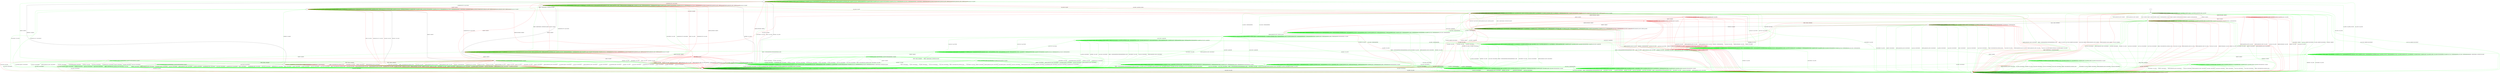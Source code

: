 digraph "" {
	graph ["Incoming time"=0.09730195999145508,
		"Outgoing time"=0.16527509689331055,
		Output="{'States': 36, 'Transitions': 837, 'Filename': '../results/ssh/DropBear-OpenSSH-msat-2.dot'}",
		Reference="{'States': 18, 'Transitions': 222, 'Filename': '../subjects/ssh/DropBear.dot'}",
		Solver=msat,
		Updated="{'States': 32, 'Transitions': 683, 'Filename': '../subjects/ssh/OpenSSH.dot'}",
		"f-measure"=0.15027624309392265,
		precision=0.09956076134699854,
		recall=0.3063063063063063
	];
	a -> a	[key=0,
		label="CH_OPEN / CH_MAX"];
	a -> a	[key=1,
		label="CH_DATA / NO_RESP"];
	a -> a	[key=2,
		color=green,
		label="SERVICE_REQUEST_AUTH / NO_RESP"];
	a -> a	[key=3,
		color=green,
		label="CH_WINDOW_ADJUST / NO_RESP"];
	a -> a	[key=4,
		color=green,
		label="DEBUG / NO_RESP"];
	a -> a	[key=5,
		color=green,
		label="UA_PK_OK / UNIMPLEMENTED"];
	a -> a	[key=6,
		color=green,
		label="SERVICE_REQUEST_CONN / NO_RESP"];
	a -> a	[key=7,
		color=green,
		label="UA_NONE / UNIMPLEMENTED"];
	a -> a	[key=8,
		color=green,
		label="CH_EXTENDED_DATA / NO_RESP"];
	a -> a	[key=9,
		color=green,
		label="UA_PK_NOK / UNIMPLEMENTED"];
	a -> a	[key=10,
		color=green,
		label="KEX30 / NO_RESP"];
	a -> a	[key=11,
		color=green,
		label="IGNORE / NO_RESP"];
	a -> a	[key=12,
		color=green,
		label="CH_EOF / NO_RESP"];
	a -> a	[key=13,
		color=green,
		label="UNIMPLEMENTED / NO_RESP"];
	a -> a	[key=14,
		color=green,
		label="UA_PW_OK / UNIMPLEMENTED"];
	a -> a	[key=15,
		color=green,
		label="UA_PW_NOK / UNIMPLEMENTED"];
	a -> a	[key=16,
		color=green,
		label="REKEY / KEXINIT|KEX31+NEWKEYS|NO_RESP"];
	a -> a	[key=17,
		color=red,
		label="UA_PK_NOK / NO_RESP"];
	a -> a	[key=18,
		color=red,
		label="SERVICE_REQUEST_AUTH / SERVICE_ACCEPT"];
	a -> a	[key=19,
		color=red,
		label="SERVICE_REQUEST_CONN / SERVICE_ACCEPT"];
	a -> a	[key=20,
		color=red,
		label="UA_PK_OK / NO_RESP"];
	a -> e	[key=0,
		label="NEWKEYS / NO_CONN"];
	a -> e	[key=1,
		color=green,
		label="DISCONNECT / NO_CONN"];
	a -> e	[key=2,
		color=red,
		label="KEX30 / NO_CONN"];
	a -> i	[key=0,
		color=red,
		label="CH_REQUEST_PTY / CH_SUCCESS"];
	a -> k	[key=0,
		color=green,
		label="CH_REQUEST_PTY / CH_SUCCESS"];
	a -> l	[key=0,
		color=red,
		label="CH_CLOSE / CH_EOF"];
	a -> m	[key=0,
		color=red,
		label="KEXINIT / KEXINIT"];
	a -> n	[key=0,
		color=red,
		label="CH_EOF / CH_EOF"];
	v	[color=green];
	a -> v	[key=0,
		color=green,
		label="CH_CLOSE / CH_CLOSE"];
	bb	[color=green];
	a -> bb	[key=0,
		color=green,
		label="KEXINIT / KEXINIT"];
	jj	[color=red];
	a -> jj	[key=0,
		color=red,
		label="KEXINIT_PROCEED / KEXINIT"];
	b -> a	[key=0,
		label="NEWKEYS / NO_RESP"];
	b -> b	[key=0,
		label="CH_OPEN / CH_MAX"];
	b -> b	[key=1,
		color=green,
		label="DEBUG / NO_RESP"];
	b -> b	[key=2,
		color=green,
		label="IGNORE / NO_RESP"];
	b -> b	[key=3,
		color=green,
		label="UNIMPLEMENTED / NO_RESP"];
	b -> b	[key=4,
		color=red,
		label="KEX30 / UNIMPLEMENTED"];
	b -> e	[key=0,
		color=green,
		label="DISCONNECT / NO_CONN"];
	b -> e	[key=1,
		color=green,
		label="KEXINIT / DISCONNECT"];
	b -> e	[key=2,
		color=green,
		label="SERVICE_REQUEST_AUTH / DISCONNECT"];
	b -> e	[key=3,
		color=green,
		label="CH_WINDOW_ADJUST / DISCONNECT"];
	b -> e	[key=4,
		color=green,
		label="UA_PK_OK / DISCONNECT"];
	b -> e	[key=5,
		color=green,
		label="SERVICE_REQUEST_CONN / DISCONNECT"];
	b -> e	[key=6,
		color=green,
		label="UA_NONE / DISCONNECT"];
	b -> e	[key=7,
		color=green,
		label="CH_EXTENDED_DATA / DISCONNECT"];
	b -> e	[key=8,
		color=green,
		label="UA_PK_NOK / DISCONNECT"];
	b -> e	[key=9,
		color=green,
		label="CH_REQUEST_PTY / DISCONNECT"];
	b -> e	[key=10,
		color=green,
		label="KEX30 / DISCONNECT"];
	b -> e	[key=11,
		color=green,
		label="CH_EOF / DISCONNECT"];
	b -> e	[key=12,
		color=green,
		label="CH_DATA / DISCONNECT"];
	b -> e	[key=13,
		color=green,
		label="UA_PW_OK / DISCONNECT"];
	b -> e	[key=14,
		color=green,
		label="UA_PW_NOK / DISCONNECT"];
	b -> e	[key=15,
		color=green,
		label="REKEY / DISCONNECT|NO_CONN|NO_CONN"];
	b -> e	[key=16,
		color=red,
		label="UA_PK_NOK / NO_CONN"];
	b -> e	[key=17,
		color=red,
		label="SERVICE_REQUEST_AUTH / NO_CONN"];
	b -> e	[key=18,
		color=red,
		label="SERVICE_REQUEST_CONN / NO_CONN"];
	b -> e	[key=19,
		color=red,
		label="CH_REQUEST_PTY / NO_CONN"];
	b -> e	[key=20,
		color=red,
		label="CH_DATA / NO_CONN"];
	b -> e	[key=21,
		color=red,
		label="UA_PK_OK / NO_CONN"];
	b -> e	[key=22,
		color=red,
		label="KEXINIT_PROCEED / NO_CONN"];
	b -> e	[key=23,
		color=red,
		label="KEXINIT / NO_CONN"];
	b -> e	[key=24,
		color=red,
		label="CH_EOF / NO_CONN"];
	b -> g	[key=0,
		color=green,
		label="CH_CLOSE / DISCONNECT"];
	b -> g	[key=1,
		color=red,
		label="CH_CLOSE / NO_CONN"];
	c -> c	[key=0,
		label="CH_REQUEST_PTY / CH_NONE"];
	c -> c	[key=1,
		label="CH_DATA / CH_NONE"];
	c -> c	[key=2,
		label="CH_CLOSE / CH_NONE"];
	c -> c	[key=3,
		label="CH_EOF / CH_NONE"];
	c -> c	[key=4,
		color=green,
		label="KEXINIT / UNIMPLEMENTED"];
	c -> c	[key=5,
		color=green,
		label="CH_WINDOW_ADJUST / CH_NONE"];
	c -> c	[key=6,
		color=green,
		label="DEBUG / NO_RESP"];
	c -> c	[key=7,
		color=green,
		label="UA_PK_OK / UNIMPLEMENTED"];
	c -> c	[key=8,
		color=green,
		label="UA_NONE / UNIMPLEMENTED"];
	c -> c	[key=9,
		color=green,
		label="CH_EXTENDED_DATA / CH_NONE"];
	c -> c	[key=10,
		color=green,
		label="UA_PK_NOK / UNIMPLEMENTED"];
	c -> c	[key=11,
		color=green,
		label="KEX30 / UNIMPLEMENTED"];
	c -> c	[key=12,
		color=green,
		label="IGNORE / NO_RESP"];
	c -> c	[key=13,
		color=green,
		label="UNIMPLEMENTED / NO_RESP"];
	c -> c	[key=14,
		color=green,
		label="UA_PW_OK / UNIMPLEMENTED"];
	c -> c	[key=15,
		color=green,
		label="UA_PW_NOK / UNIMPLEMENTED"];
	c -> c	[key=16,
		color=red,
		label="UA_PK_NOK / UA_FAILURE"];
	c -> c	[key=17,
		color=red,
		label="SERVICE_REQUEST_AUTH / SERVICE_ACCEPT"];
	c -> e	[key=0,
		color=red,
		label="CH_OPEN / NO_CONN"];
	c -> g	[key=0,
		label="NEWKEYS / NO_CONN"];
	c -> g	[key=1,
		color=green,
		label="DISCONNECT / NO_CONN"];
	c -> g	[key=2,
		color=green,
		label="SERVICE_REQUEST_CONN / DISCONNECT"];
	c -> g	[key=3,
		color=green,
		label="REKEY / UNIMPLEMENTED|UNIMPLEMENTED|NO_CONN"];
	c -> g	[key=4,
		color=red,
		label="KEX30 / NO_CONN"];
	c -> g	[key=5,
		color=red,
		label="SERVICE_REQUEST_CONN / NO_CONN"];
	c -> l	[key=0,
		color=green,
		label="SERVICE_REQUEST_AUTH / SERVICE_ACCEPT"];
	c -> l	[key=1,
		color=red,
		label="UA_PK_OK / UA_SUCCESS"];
	o	[color=green];
	c -> o	[key=0,
		color=green,
		label="CH_OPEN / UNIMPLEMENTED"];
	hh	[color=red];
	c -> hh	[key=0,
		color=red,
		label="KEXINIT_PROCEED / KEXINIT"];
	ii	[color=red];
	c -> ii	[key=0,
		color=red,
		label="KEXINIT / KEXINIT"];
	d -> d	[key=0,
		label="CH_REQUEST_PTY / CH_NONE"];
	d -> d	[key=1,
		label="CH_DATA / CH_NONE"];
	d -> d	[key=2,
		label="CH_CLOSE / CH_NONE"];
	d -> d	[key=3,
		label="CH_EOF / CH_NONE"];
	d -> d	[key=4,
		color=green,
		label="CH_WINDOW_ADJUST / CH_NONE"];
	d -> d	[key=5,
		color=green,
		label="DEBUG / NO_RESP"];
	d -> d	[key=6,
		color=green,
		label="CH_EXTENDED_DATA / CH_NONE"];
	d -> d	[key=7,
		color=green,
		label="IGNORE / NO_RESP"];
	d -> d	[key=8,
		color=green,
		label="UNIMPLEMENTED / NO_RESP"];
	d -> d	[key=9,
		color=red,
		label="NEWKEYS / UNIMPLEMENTED"];
	d -> e	[key=0,
		color=green,
		label="CH_OPEN / DISCONNECT"];
	d -> e	[key=1,
		color=red,
		label="CH_OPEN / NO_CONN"];
	d -> g	[key=0,
		color=green,
		label="DISCONNECT / NO_CONN"];
	d -> g	[key=1,
		color=green,
		label="KEXINIT / DISCONNECT"];
	d -> g	[key=2,
		color=green,
		label="SERVICE_REQUEST_AUTH / DISCONNECT"];
	d -> g	[key=3,
		color=green,
		label="UA_PK_OK / DISCONNECT"];
	d -> g	[key=4,
		color=green,
		label="SERVICE_REQUEST_CONN / DISCONNECT"];
	d -> g	[key=5,
		color=green,
		label="UA_NONE / DISCONNECT"];
	d -> g	[key=6,
		color=green,
		label="NEWKEYS / NO_CONN"];
	d -> g	[key=7,
		color=green,
		label="UA_PK_NOK / DISCONNECT"];
	d -> g	[key=8,
		color=green,
		label="UA_PW_OK / DISCONNECT"];
	d -> g	[key=9,
		color=green,
		label="UA_PW_NOK / DISCONNECT"];
	d -> g	[key=10,
		color=green,
		label="REKEY / DISCONNECT|NO_CONN|NO_CONN"];
	d -> g	[key=11,
		color=red,
		label="UA_PK_NOK / NO_CONN"];
	d -> g	[key=12,
		color=red,
		label="SERVICE_REQUEST_AUTH / NO_CONN"];
	d -> g	[key=13,
		color=red,
		label="SERVICE_REQUEST_CONN / NO_CONN"];
	d -> g	[key=14,
		color=red,
		label="UA_PK_OK / NO_CONN"];
	d -> g	[key=15,
		color=red,
		label="KEXINIT_PROCEED / NO_CONN"];
	d -> g	[key=16,
		color=red,
		label="KEXINIT / NO_CONN"];
	d -> h	[key=0,
		label="KEX30 / KEX31+NEWKEYS"];
	e -> e	[key=0,
		label="UA_PK_NOK / NO_CONN"];
	e -> e	[key=1,
		label="KEX30 / NO_CONN"];
	e -> e	[key=2,
		label="SERVICE_REQUEST_AUTH / NO_CONN"];
	e -> e	[key=3,
		label="SERVICE_REQUEST_CONN / NO_CONN"];
	e -> e	[key=4,
		label="NEWKEYS / NO_CONN"];
	e -> e	[key=5,
		label="CH_REQUEST_PTY / NO_CONN"];
	e -> e	[key=6,
		label="CH_OPEN / CH_MAX"];
	e -> e	[key=7,
		label="CH_DATA / NO_CONN"];
	e -> e	[key=8,
		label="UA_PK_OK / NO_CONN"];
	e -> e	[key=9,
		label="KEXINIT / NO_CONN"];
	e -> e	[key=10,
		label="CH_EOF / NO_CONN"];
	e -> e	[key=11,
		color=green,
		label="DISCONNECT / NO_CONN"];
	e -> e	[key=12,
		color=green,
		label="CH_WINDOW_ADJUST / NO_CONN"];
	e -> e	[key=13,
		color=green,
		label="DEBUG / NO_CONN"];
	e -> e	[key=14,
		color=green,
		label="UA_NONE / NO_CONN"];
	e -> e	[key=15,
		color=green,
		label="CH_EXTENDED_DATA / NO_CONN"];
	e -> e	[key=16,
		color=green,
		label="IGNORE / NO_CONN"];
	e -> e	[key=17,
		color=green,
		label="UNIMPLEMENTED / NO_CONN"];
	e -> e	[key=18,
		color=green,
		label="UA_PW_OK / NO_CONN"];
	e -> e	[key=19,
		color=green,
		label="UA_PW_NOK / NO_CONN"];
	e -> e	[key=20,
		color=green,
		label="REKEY / NO_CONN|NO_CONN|NO_CONN"];
	e -> e	[key=21,
		color=red,
		label="KEXINIT_PROCEED / NO_CONN"];
	e -> g	[key=0,
		label="CH_CLOSE / NO_CONN"];
	f -> c	[key=0,
		color=green,
		label="REKEY / KEXINIT|KEX31+NEWKEYS|NO_RESP"];
	f -> d	[key=0,
		label="KEXINIT / KEXINIT"];
	f -> d	[key=1,
		color=green,
		label="SERVICE_REQUEST_AUTH / KEXINIT"];
	f -> d	[key=2,
		color=green,
		label="DEBUG / KEXINIT"];
	f -> d	[key=3,
		color=green,
		label="SERVICE_REQUEST_CONN / KEXINIT"];
	f -> d	[key=4,
		color=green,
		label="KEX30 / KEXINIT"];
	f -> d	[key=5,
		color=green,
		label="IGNORE / KEXINIT"];
	f -> d	[key=6,
		color=green,
		label="UNIMPLEMENTED / KEXINIT"];
	f -> d	[key=7,
		color=red,
		label="KEX30 / KEXINIT+UNIMPLEMENTED"];
	f -> d	[key=8,
		color=red,
		label="NEWKEYS / KEXINIT+UNIMPLEMENTED"];
	f -> e	[key=0,
		color=green,
		label="CH_OPEN / KEXINIT+DISCONNECT"];
	f -> e	[key=1,
		color=red,
		label="CH_OPEN / KEXINIT"];
	f -> f	[key=0,
		label="CH_REQUEST_PTY / CH_NONE"];
	f -> f	[key=1,
		label="CH_DATA / CH_NONE"];
	f -> f	[key=2,
		label="CH_CLOSE / CH_NONE"];
	f -> f	[key=3,
		label="CH_EOF / CH_NONE"];
	f -> f	[key=4,
		color=green,
		label="CH_WINDOW_ADJUST / CH_NONE"];
	f -> f	[key=5,
		color=green,
		label="CH_EXTENDED_DATA / CH_NONE"];
	f -> g	[key=0,
		color=green,
		label="DISCONNECT / KEXINIT"];
	f -> g	[key=1,
		color=green,
		label="UA_PK_OK / KEXINIT+DISCONNECT"];
	f -> g	[key=2,
		color=green,
		label="UA_NONE / KEXINIT+DISCONNECT"];
	f -> g	[key=3,
		color=green,
		label="NEWKEYS / KEXINIT"];
	f -> g	[key=4,
		color=green,
		label="UA_PK_NOK / KEXINIT+DISCONNECT"];
	f -> g	[key=5,
		color=green,
		label="UA_PW_OK / KEXINIT+DISCONNECT"];
	f -> g	[key=6,
		color=green,
		label="UA_PW_NOK / KEXINIT+DISCONNECT"];
	f -> g	[key=7,
		color=red,
		label="UA_PK_NOK / KEXINIT"];
	f -> g	[key=8,
		color=red,
		label="SERVICE_REQUEST_AUTH / KEXINIT"];
	f -> g	[key=9,
		color=red,
		label="SERVICE_REQUEST_CONN / KEXINIT"];
	f -> g	[key=10,
		color=red,
		label="UA_PK_OK / KEXINIT"];
	gg	[color=red];
	f -> gg	[key=0,
		color=red,
		label="KEXINIT_PROCEED / KEXINIT"];
	g -> e	[key=0,
		label="CH_OPEN / NO_CONN"];
	g -> g	[key=0,
		label="UA_PK_NOK / NO_CONN"];
	g -> g	[key=1,
		label="KEX30 / NO_CONN"];
	g -> g	[key=2,
		label="SERVICE_REQUEST_AUTH / NO_CONN"];
	g -> g	[key=3,
		label="SERVICE_REQUEST_CONN / NO_CONN"];
	g -> g	[key=4,
		label="NEWKEYS / NO_CONN"];
	g -> g	[key=5,
		label="CH_REQUEST_PTY / CH_NONE"];
	g -> g	[key=6,
		label="CH_DATA / CH_NONE"];
	g -> g	[key=7,
		label="UA_PK_OK / NO_CONN"];
	g -> g	[key=8,
		label="CH_CLOSE / CH_NONE"];
	g -> g	[key=9,
		label="KEXINIT / NO_CONN"];
	g -> g	[key=10,
		label="CH_EOF / CH_NONE"];
	g -> g	[key=11,
		color=green,
		label="DISCONNECT / NO_CONN"];
	g -> g	[key=12,
		color=green,
		label="CH_WINDOW_ADJUST / CH_NONE"];
	g -> g	[key=13,
		color=green,
		label="DEBUG / NO_CONN"];
	g -> g	[key=14,
		color=green,
		label="UA_NONE / NO_CONN"];
	g -> g	[key=15,
		color=green,
		label="CH_EXTENDED_DATA / CH_NONE"];
	g -> g	[key=16,
		color=green,
		label="IGNORE / NO_CONN"];
	g -> g	[key=17,
		color=green,
		label="UNIMPLEMENTED / NO_CONN"];
	g -> g	[key=18,
		color=green,
		label="UA_PW_OK / NO_CONN"];
	g -> g	[key=19,
		color=green,
		label="UA_PW_NOK / NO_CONN"];
	g -> g	[key=20,
		color=green,
		label="REKEY / NO_CONN|NO_CONN|NO_CONN"];
	g -> g	[key=21,
		color=red,
		label="KEXINIT_PROCEED / NO_CONN"];
	h -> c	[key=0,
		label="NEWKEYS / NO_RESP"];
	h -> e	[key=0,
		color=green,
		label="CH_OPEN / DISCONNECT"];
	h -> e	[key=1,
		color=red,
		label="CH_OPEN / NO_CONN"];
	h -> g	[key=0,
		color=green,
		label="DISCONNECT / NO_CONN"];
	h -> g	[key=1,
		color=green,
		label="KEXINIT / DISCONNECT"];
	h -> g	[key=2,
		color=green,
		label="SERVICE_REQUEST_AUTH / DISCONNECT"];
	h -> g	[key=3,
		color=green,
		label="UA_PK_OK / DISCONNECT"];
	h -> g	[key=4,
		color=green,
		label="SERVICE_REQUEST_CONN / DISCONNECT"];
	h -> g	[key=5,
		color=green,
		label="UA_NONE / DISCONNECT"];
	h -> g	[key=6,
		color=green,
		label="UA_PK_NOK / DISCONNECT"];
	h -> g	[key=7,
		color=green,
		label="KEX30 / DISCONNECT"];
	h -> g	[key=8,
		color=green,
		label="UA_PW_OK / DISCONNECT"];
	h -> g	[key=9,
		color=green,
		label="UA_PW_NOK / DISCONNECT"];
	h -> g	[key=10,
		color=green,
		label="REKEY / DISCONNECT|NO_CONN|NO_CONN"];
	h -> g	[key=11,
		color=red,
		label="UA_PK_NOK / NO_CONN"];
	h -> g	[key=12,
		color=red,
		label="SERVICE_REQUEST_AUTH / NO_CONN"];
	h -> g	[key=13,
		color=red,
		label="SERVICE_REQUEST_CONN / NO_CONN"];
	h -> g	[key=14,
		color=red,
		label="UA_PK_OK / NO_CONN"];
	h -> g	[key=15,
		color=red,
		label="KEXINIT_PROCEED / NO_CONN"];
	h -> g	[key=16,
		color=red,
		label="KEXINIT / NO_CONN"];
	h -> h	[key=0,
		label="CH_REQUEST_PTY / CH_NONE"];
	h -> h	[key=1,
		label="CH_DATA / CH_NONE"];
	h -> h	[key=2,
		label="CH_CLOSE / CH_NONE"];
	h -> h	[key=3,
		label="CH_EOF / CH_NONE"];
	h -> h	[key=4,
		color=green,
		label="CH_WINDOW_ADJUST / CH_NONE"];
	h -> h	[key=5,
		color=green,
		label="DEBUG / NO_RESP"];
	h -> h	[key=6,
		color=green,
		label="CH_EXTENDED_DATA / CH_NONE"];
	h -> h	[key=7,
		color=green,
		label="IGNORE / NO_RESP"];
	h -> h	[key=8,
		color=green,
		label="UNIMPLEMENTED / NO_RESP"];
	h -> h	[key=9,
		color=red,
		label="KEX30 / UNIMPLEMENTED"];
	i -> e	[key=0,
		label="NEWKEYS / NO_CONN"];
	i -> e	[key=1,
		color=green,
		label="DISCONNECT / NO_CONN"];
	i -> e	[key=2,
		color=green,
		label="CH_REQUEST_PTY / DISCONNECT"];
	i -> e	[key=3,
		color=red,
		label="KEX30 / NO_CONN"];
	i -> e	[key=4,
		color=red,
		label="CH_REQUEST_PTY / NO_CONN"];
	i -> i	[key=0,
		label="CH_OPEN / CH_MAX"];
	i -> i	[key=1,
		label="CH_DATA / NO_RESP"];
	i -> i	[key=2,
		color=green,
		label="SERVICE_REQUEST_AUTH / UNIMPLEMENTED"];
	i -> i	[key=3,
		color=green,
		label="CH_WINDOW_ADJUST / NO_RESP"];
	i -> i	[key=4,
		color=green,
		label="DEBUG / NO_RESP"];
	i -> i	[key=5,
		color=green,
		label="UA_PK_OK / UNIMPLEMENTED"];
	i -> i	[key=6,
		color=green,
		label="SERVICE_REQUEST_CONN / UNIMPLEMENTED"];
	i -> i	[key=7,
		color=green,
		label="UA_NONE / UNIMPLEMENTED"];
	i -> i	[key=8,
		color=green,
		label="CH_EXTENDED_DATA / NO_RESP"];
	i -> i	[key=9,
		color=green,
		label="UA_PK_NOK / UNIMPLEMENTED"];
	i -> i	[key=10,
		color=green,
		label="KEX30 / UNIMPLEMENTED"];
	i -> i	[key=11,
		color=green,
		label="IGNORE / NO_RESP"];
	i -> i	[key=12,
		color=green,
		label="CH_EOF / NO_RESP"];
	i -> i	[key=13,
		color=green,
		label="UNIMPLEMENTED / NO_RESP"];
	i -> i	[key=14,
		color=green,
		label="UA_PW_OK / UNIMPLEMENTED"];
	i -> i	[key=15,
		color=green,
		label="UA_PW_NOK / UNIMPLEMENTED"];
	i -> i	[key=16,
		color=red,
		label="UA_PK_NOK / NO_RESP"];
	i -> i	[key=17,
		color=red,
		label="SERVICE_REQUEST_AUTH / SERVICE_ACCEPT"];
	i -> i	[key=18,
		color=red,
		label="SERVICE_REQUEST_CONN / SERVICE_ACCEPT"];
	i -> i	[key=19,
		color=red,
		label="UA_PK_OK / NO_RESP"];
	i -> k	[key=0,
		color=green,
		label="REKEY / KEXINIT|KEX31+NEWKEYS|NO_RESP"];
	i -> k	[key=1,
		color=red,
		label="CH_EOF / CH_EOF"];
	i -> l	[key=0,
		color=red,
		label="CH_CLOSE / CH_EOF"];
	i -> m	[key=0,
		label="KEXINIT / KEXINIT"];
	p	[color=green];
	i -> p	[key=0,
		color=green,
		label="CH_CLOSE / CH_CLOSE"];
	i -> jj	[key=0,
		color=red,
		label="KEXINIT_PROCEED / KEXINIT"];
	j -> f	[key=0];
	k -> e	[key=0,
		label="NEWKEYS / NO_CONN"];
	k -> e	[key=1,
		color=green,
		label="DISCONNECT / NO_CONN"];
	k -> e	[key=2,
		color=green,
		label="CH_REQUEST_PTY / DISCONNECT"];
	k -> e	[key=3,
		color=red,
		label="KEX30 / NO_CONN"];
	k -> e	[key=4,
		color=red,
		label="CH_REQUEST_PTY / NO_CONN"];
	k -> e	[key=5,
		color=red,
		label="CH_DATA / NO_CONN"];
	k -> k	[key=0,
		label="CH_OPEN / CH_MAX"];
	k -> k	[key=1,
		label="CH_EOF / NO_RESP"];
	k -> k	[key=2,
		color=green,
		label="SERVICE_REQUEST_AUTH / NO_RESP"];
	k -> k	[key=3,
		color=green,
		label="CH_WINDOW_ADJUST / NO_RESP"];
	k -> k	[key=4,
		color=green,
		label="DEBUG / NO_RESP"];
	k -> k	[key=5,
		color=green,
		label="UA_PK_OK / UNIMPLEMENTED"];
	k -> k	[key=6,
		color=green,
		label="SERVICE_REQUEST_CONN / NO_RESP"];
	k -> k	[key=7,
		color=green,
		label="UA_NONE / UNIMPLEMENTED"];
	k -> k	[key=8,
		color=green,
		label="CH_EXTENDED_DATA / NO_RESP"];
	k -> k	[key=9,
		color=green,
		label="UA_PK_NOK / UNIMPLEMENTED"];
	k -> k	[key=10,
		color=green,
		label="KEX30 / NO_RESP"];
	k -> k	[key=11,
		color=green,
		label="IGNORE / NO_RESP"];
	k -> k	[key=12,
		color=green,
		label="CH_DATA / NO_RESP"];
	k -> k	[key=13,
		color=green,
		label="UNIMPLEMENTED / NO_RESP"];
	k -> k	[key=14,
		color=green,
		label="UA_PW_OK / UNIMPLEMENTED"];
	k -> k	[key=15,
		color=green,
		label="UA_PW_NOK / UNIMPLEMENTED"];
	k -> k	[key=16,
		color=green,
		label="REKEY / KEXINIT|KEX31+NEWKEYS|NO_RESP"];
	k -> k	[key=17,
		color=red,
		label="UA_PK_NOK / NO_RESP"];
	k -> k	[key=18,
		color=red,
		label="SERVICE_REQUEST_AUTH / SERVICE_ACCEPT"];
	k -> k	[key=19,
		color=red,
		label="SERVICE_REQUEST_CONN / SERVICE_ACCEPT"];
	k -> k	[key=20,
		color=red,
		label="UA_PK_OK / NO_RESP"];
	k -> l	[key=0,
		color=red,
		label="CH_CLOSE / NO_RESP"];
	k -> m	[key=0,
		label="KEXINIT / KEXINIT"];
	k -> v	[key=0,
		color=green,
		label="CH_CLOSE / CH_CLOSE"];
	k -> jj	[key=0,
		color=red,
		label="KEXINIT_PROCEED / KEXINIT"];
	l -> a	[key=0,
		color=red,
		label="CH_OPEN / CH_OPEN_SUCCESS"];
	l -> g	[key=0,
		label="NEWKEYS / NO_CONN"];
	l -> g	[key=1,
		color=green,
		label="DISCONNECT / NO_CONN"];
	l -> g	[key=2,
		color=green,
		label="SERVICE_REQUEST_CONN / DISCONNECT"];
	l -> g	[key=3,
		color=green,
		label="REKEY / UNIMPLEMENTED|UNIMPLEMENTED|NO_CONN"];
	l -> g	[key=4,
		color=red,
		label="KEX30 / NO_CONN"];
	l -> l	[key=0,
		label="SERVICE_REQUEST_AUTH / SERVICE_ACCEPT"];
	l -> l	[key=1,
		label="CH_REQUEST_PTY / CH_NONE"];
	l -> l	[key=2,
		label="CH_DATA / CH_NONE"];
	l -> l	[key=3,
		label="CH_CLOSE / CH_NONE"];
	l -> l	[key=4,
		label="CH_EOF / CH_NONE"];
	l -> l	[key=5,
		color=green,
		label="KEXINIT / UNIMPLEMENTED"];
	l -> l	[key=6,
		color=green,
		label="CH_WINDOW_ADJUST / CH_NONE"];
	l -> l	[key=7,
		color=green,
		label="DEBUG / NO_RESP"];
	l -> l	[key=8,
		color=green,
		label="CH_EXTENDED_DATA / CH_NONE"];
	l -> l	[key=9,
		color=green,
		label="KEX30 / UNIMPLEMENTED"];
	l -> l	[key=10,
		color=green,
		label="IGNORE / NO_RESP"];
	l -> l	[key=11,
		color=green,
		label="UNIMPLEMENTED / NO_RESP"];
	l -> l	[key=12,
		color=red,
		label="UA_PK_NOK / NO_RESP"];
	l -> l	[key=13,
		color=red,
		label="SERVICE_REQUEST_CONN / SERVICE_ACCEPT"];
	l -> l	[key=14,
		color=red,
		label="UA_PK_OK / NO_RESP"];
	l -> p	[key=0,
		color=green,
		label="UA_PK_OK / UA_SUCCESS"];
	l -> p	[key=1,
		color=green,
		label="UA_PW_OK / UA_SUCCESS"];
	q	[color=green];
	l -> q	[key=0,
		color=green,
		label="UA_PW_NOK / UA_FAILURE"];
	r	[color=green];
	l -> r	[key=0,
		color=green,
		label="UA_NONE / UA_FAILURE"];
	s	[color=green];
	l -> s	[key=0,
		color=green,
		label="UA_PK_NOK / UA_FAILURE"];
	t	[color=green];
	l -> t	[key=0,
		color=green,
		label="CH_OPEN / UNIMPLEMENTED"];
	l -> hh	[key=0,
		color=red,
		label="KEXINIT_PROCEED / KEXINIT"];
	l -> ii	[key=0,
		color=red,
		label="KEXINIT / KEXINIT"];
	m -> b	[key=0,
		color=red,
		label="KEX30 / KEX31+NEWKEYS"];
	m -> e	[key=0,
		color=green,
		label="DISCONNECT / NO_CONN"];
	m -> e	[key=1,
		color=green,
		label="KEXINIT / DISCONNECT"];
	m -> e	[key=2,
		color=green,
		label="SERVICE_REQUEST_AUTH / DISCONNECT"];
	m -> e	[key=3,
		color=green,
		label="CH_WINDOW_ADJUST / DISCONNECT"];
	m -> e	[key=4,
		color=green,
		label="UA_PK_OK / DISCONNECT"];
	m -> e	[key=5,
		color=green,
		label="SERVICE_REQUEST_CONN / DISCONNECT"];
	m -> e	[key=6,
		color=green,
		label="UA_NONE / DISCONNECT"];
	m -> e	[key=7,
		color=green,
		label="CH_EXTENDED_DATA / DISCONNECT"];
	m -> e	[key=8,
		color=green,
		label="NEWKEYS / NO_CONN"];
	m -> e	[key=9,
		color=green,
		label="UA_PK_NOK / DISCONNECT"];
	m -> e	[key=10,
		color=green,
		label="CH_REQUEST_PTY / DISCONNECT"];
	m -> e	[key=11,
		color=green,
		label="CH_EOF / DISCONNECT"];
	m -> e	[key=12,
		color=green,
		label="CH_DATA / DISCONNECT"];
	m -> e	[key=13,
		color=green,
		label="UA_PW_OK / DISCONNECT"];
	m -> e	[key=14,
		color=green,
		label="UA_PW_NOK / DISCONNECT"];
	m -> e	[key=15,
		color=green,
		label="REKEY / DISCONNECT|NO_CONN|NO_CONN"];
	m -> e	[key=16,
		color=red,
		label="UA_PK_NOK / NO_CONN"];
	m -> e	[key=17,
		color=red,
		label="SERVICE_REQUEST_AUTH / NO_CONN"];
	m -> e	[key=18,
		color=red,
		label="SERVICE_REQUEST_CONN / NO_CONN"];
	m -> e	[key=19,
		color=red,
		label="NEWKEYS / UNIMPLEMENTED"];
	m -> e	[key=20,
		color=red,
		label="CH_REQUEST_PTY / NO_CONN"];
	m -> e	[key=21,
		color=red,
		label="CH_DATA / NO_CONN"];
	m -> e	[key=22,
		color=red,
		label="UA_PK_OK / NO_CONN"];
	m -> e	[key=23,
		color=red,
		label="KEXINIT_PROCEED / NO_CONN"];
	m -> e	[key=24,
		color=red,
		label="KEXINIT / NO_CONN"];
	m -> e	[key=25,
		color=red,
		label="CH_EOF / NO_CONN"];
	m -> g	[key=0,
		color=green,
		label="CH_CLOSE / DISCONNECT"];
	m -> g	[key=1,
		color=red,
		label="CH_CLOSE / NO_CONN"];
	m -> m	[key=0,
		label="CH_OPEN / CH_MAX"];
	m -> m	[key=1,
		color=green,
		label="DEBUG / NO_RESP"];
	m -> m	[key=2,
		color=green,
		label="IGNORE / NO_RESP"];
	m -> m	[key=3,
		color=green,
		label="UNIMPLEMENTED / NO_RESP"];
	ff	[color=green];
	m -> ff	[key=0,
		color=green,
		label="KEX30 / KEX31+NEWKEYS"];
	n -> a	[key=0,
		color=green,
		label="REKEY / KEXINIT|KEX31+NEWKEYS|NO_RESP"];
	n -> e	[key=0,
		label="NEWKEYS / NO_CONN"];
	n -> e	[key=1,
		color=green,
		label="DISCONNECT / NO_CONN"];
	n -> e	[key=2,
		color=red,
		label="KEX30 / NO_CONN"];
	n -> e	[key=3,
		color=red,
		label="CH_DATA / NO_CONN"];
	n -> i	[key=0,
		color=green,
		label="CH_REQUEST_PTY / CH_SUCCESS"];
	n -> k	[key=0,
		color=red,
		label="CH_REQUEST_PTY / CH_SUCCESS"];
	n -> l	[key=0,
		color=red,
		label="CH_CLOSE / NO_RESP"];
	n -> m	[key=0,
		color=red,
		label="KEXINIT / KEXINIT"];
	n -> n	[key=0,
		label="CH_OPEN / CH_MAX"];
	n -> n	[key=1,
		label="CH_EOF / NO_RESP"];
	n -> n	[key=2,
		color=green,
		label="SERVICE_REQUEST_AUTH / UNIMPLEMENTED"];
	n -> n	[key=3,
		color=green,
		label="CH_WINDOW_ADJUST / NO_RESP"];
	n -> n	[key=4,
		color=green,
		label="DEBUG / NO_RESP"];
	n -> n	[key=5,
		color=green,
		label="UA_PK_OK / UNIMPLEMENTED"];
	n -> n	[key=6,
		color=green,
		label="SERVICE_REQUEST_CONN / UNIMPLEMENTED"];
	n -> n	[key=7,
		color=green,
		label="UA_NONE / UNIMPLEMENTED"];
	n -> n	[key=8,
		color=green,
		label="CH_EXTENDED_DATA / NO_RESP"];
	n -> n	[key=9,
		color=green,
		label="UA_PK_NOK / UNIMPLEMENTED"];
	n -> n	[key=10,
		color=green,
		label="KEX30 / UNIMPLEMENTED"];
	n -> n	[key=11,
		color=green,
		label="IGNORE / NO_RESP"];
	n -> n	[key=12,
		color=green,
		label="CH_DATA / NO_RESP"];
	n -> n	[key=13,
		color=green,
		label="UNIMPLEMENTED / NO_RESP"];
	n -> n	[key=14,
		color=green,
		label="UA_PW_OK / UNIMPLEMENTED"];
	n -> n	[key=15,
		color=green,
		label="UA_PW_NOK / UNIMPLEMENTED"];
	n -> n	[key=16,
		color=red,
		label="UA_PK_NOK / NO_RESP"];
	n -> n	[key=17,
		color=red,
		label="SERVICE_REQUEST_AUTH / SERVICE_ACCEPT"];
	n -> n	[key=18,
		color=red,
		label="SERVICE_REQUEST_CONN / SERVICE_ACCEPT"];
	n -> n	[key=19,
		color=red,
		label="UA_PK_OK / NO_RESP"];
	n -> p	[key=0,
		color=green,
		label="CH_CLOSE / CH_CLOSE"];
	n -> bb	[key=0,
		color=green,
		label="KEXINIT / KEXINIT"];
	n -> jj	[key=0,
		color=red,
		label="KEXINIT_PROCEED / KEXINIT"];
	o -> c	[key=0,
		color=green,
		label="CH_CLOSE / UNIMPLEMENTED"];
	o -> e	[key=0,
		color=green,
		label="DISCONNECT / NO_CONN"];
	o -> e	[key=1,
		color=green,
		label="SERVICE_REQUEST_CONN / DISCONNECT"];
	o -> e	[key=2,
		color=green,
		label="NEWKEYS / NO_CONN"];
	o -> e	[key=3,
		color=green,
		label="REKEY / UNIMPLEMENTED|UNIMPLEMENTED|NO_CONN"];
	o -> o	[key=0,
		color=green,
		label="KEXINIT / UNIMPLEMENTED"];
	o -> o	[key=1,
		color=green,
		label="CH_WINDOW_ADJUST / UNIMPLEMENTED"];
	o -> o	[key=2,
		color=green,
		label="DEBUG / NO_RESP"];
	o -> o	[key=3,
		color=green,
		label="UA_PK_OK / UNIMPLEMENTED"];
	o -> o	[key=4,
		color=green,
		label="UA_NONE / UNIMPLEMENTED"];
	o -> o	[key=5,
		color=green,
		label="CH_EXTENDED_DATA / UNIMPLEMENTED"];
	o -> o	[key=6,
		color=green,
		label="UA_PK_NOK / UNIMPLEMENTED"];
	o -> o	[key=7,
		color=green,
		label="CH_OPEN / CH_MAX"];
	o -> o	[key=8,
		color=green,
		label="CH_REQUEST_PTY / UNIMPLEMENTED"];
	o -> o	[key=9,
		color=green,
		label="KEX30 / UNIMPLEMENTED"];
	o -> o	[key=10,
		color=green,
		label="IGNORE / NO_RESP"];
	o -> o	[key=11,
		color=green,
		label="CH_EOF / UNIMPLEMENTED"];
	o -> o	[key=12,
		color=green,
		label="CH_DATA / UNIMPLEMENTED"];
	o -> o	[key=13,
		color=green,
		label="UNIMPLEMENTED / NO_RESP"];
	o -> o	[key=14,
		color=green,
		label="UA_PW_OK / UNIMPLEMENTED"];
	o -> o	[key=15,
		color=green,
		label="UA_PW_NOK / UNIMPLEMENTED"];
	o -> t	[key=0,
		color=green,
		label="SERVICE_REQUEST_AUTH / SERVICE_ACCEPT"];
	p -> g	[key=0,
		color=green,
		label="DISCONNECT / NO_CONN"];
	p -> g	[key=1,
		color=green,
		label="NEWKEYS / NO_CONN"];
	p -> n	[key=0,
		color=green,
		label="CH_OPEN / CH_OPEN_SUCCESS"];
	p -> p	[key=0,
		color=green,
		label="SERVICE_REQUEST_AUTH / UNIMPLEMENTED"];
	p -> p	[key=1,
		color=green,
		label="CH_WINDOW_ADJUST / CH_NONE"];
	p -> p	[key=2,
		color=green,
		label="DEBUG / NO_RESP"];
	p -> p	[key=3,
		color=green,
		label="UA_PK_OK / UNIMPLEMENTED"];
	p -> p	[key=4,
		color=green,
		label="SERVICE_REQUEST_CONN / UNIMPLEMENTED"];
	p -> p	[key=5,
		color=green,
		label="UA_NONE / UNIMPLEMENTED"];
	p -> p	[key=6,
		color=green,
		label="CH_EXTENDED_DATA / CH_NONE"];
	p -> p	[key=7,
		color=green,
		label="UA_PK_NOK / UNIMPLEMENTED"];
	p -> p	[key=8,
		color=green,
		label="CH_CLOSE / CH_NONE"];
	p -> p	[key=9,
		color=green,
		label="CH_REQUEST_PTY / CH_NONE"];
	p -> p	[key=10,
		color=green,
		label="KEX30 / UNIMPLEMENTED"];
	p -> p	[key=11,
		color=green,
		label="IGNORE / NO_RESP"];
	p -> p	[key=12,
		color=green,
		label="CH_EOF / CH_NONE"];
	p -> p	[key=13,
		color=green,
		label="CH_DATA / CH_NONE"];
	p -> p	[key=14,
		color=green,
		label="UNIMPLEMENTED / NO_RESP"];
	p -> p	[key=15,
		color=green,
		label="UA_PW_OK / UNIMPLEMENTED"];
	p -> p	[key=16,
		color=green,
		label="UA_PW_NOK / UNIMPLEMENTED"];
	u	[color=green];
	p -> u	[key=0,
		color=green,
		label="KEXINIT / KEXINIT"];
	p -> v	[key=0,
		color=green,
		label="REKEY / KEXINIT|KEX31+NEWKEYS|NO_RESP"];
	q -> g	[key=0,
		color=green,
		label="DISCONNECT / NO_CONN"];
	q -> g	[key=1,
		color=green,
		label="UA_PK_OK / DISCONNECT"];
	q -> g	[key=2,
		color=green,
		label="SERVICE_REQUEST_CONN / DISCONNECT"];
	q -> g	[key=3,
		color=green,
		label="UA_NONE / DISCONNECT"];
	q -> g	[key=4,
		color=green,
		label="NEWKEYS / NO_CONN"];
	q -> g	[key=5,
		color=green,
		label="UA_PK_NOK / DISCONNECT"];
	q -> g	[key=6,
		color=green,
		label="REKEY / UNIMPLEMENTED|UNIMPLEMENTED|NO_CONN"];
	q -> p	[key=0,
		color=green,
		label="UA_PW_OK / UA_SUCCESS"];
	q -> q	[key=0,
		color=green,
		label="KEXINIT / UNIMPLEMENTED"];
	q -> q	[key=1,
		color=green,
		label="SERVICE_REQUEST_AUTH / SERVICE_ACCEPT"];
	q -> q	[key=2,
		color=green,
		label="CH_WINDOW_ADJUST / CH_NONE"];
	q -> q	[key=3,
		color=green,
		label="DEBUG / NO_RESP"];
	q -> q	[key=4,
		color=green,
		label="CH_EXTENDED_DATA / CH_NONE"];
	q -> q	[key=5,
		color=green,
		label="CH_CLOSE / CH_NONE"];
	q -> q	[key=6,
		color=green,
		label="CH_REQUEST_PTY / CH_NONE"];
	q -> q	[key=7,
		color=green,
		label="KEX30 / UNIMPLEMENTED"];
	q -> q	[key=8,
		color=green,
		label="IGNORE / NO_RESP"];
	q -> q	[key=9,
		color=green,
		label="CH_EOF / CH_NONE"];
	q -> q	[key=10,
		color=green,
		label="CH_DATA / CH_NONE"];
	q -> q	[key=11,
		color=green,
		label="UNIMPLEMENTED / NO_RESP"];
	q -> q	[key=12,
		color=green,
		label="UA_PW_NOK / UA_FAILURE"];
	w	[color=green];
	q -> w	[key=0,
		color=green,
		label="CH_OPEN / UNIMPLEMENTED"];
	r -> g	[key=0,
		color=green,
		label="DISCONNECT / NO_CONN"];
	r -> g	[key=1,
		color=green,
		label="UA_PK_OK / DISCONNECT"];
	r -> g	[key=2,
		color=green,
		label="SERVICE_REQUEST_CONN / DISCONNECT"];
	r -> g	[key=3,
		color=green,
		label="NEWKEYS / NO_CONN"];
	r -> g	[key=4,
		color=green,
		label="UA_PK_NOK / DISCONNECT"];
	r -> g	[key=5,
		color=green,
		label="UA_PW_OK / DISCONNECT"];
	r -> g	[key=6,
		color=green,
		label="UA_PW_NOK / DISCONNECT"];
	r -> g	[key=7,
		color=green,
		label="REKEY / UNIMPLEMENTED|UNIMPLEMENTED|NO_CONN"];
	r -> r	[key=0,
		color=green,
		label="KEXINIT / UNIMPLEMENTED"];
	r -> r	[key=1,
		color=green,
		label="SERVICE_REQUEST_AUTH / SERVICE_ACCEPT"];
	r -> r	[key=2,
		color=green,
		label="CH_WINDOW_ADJUST / CH_NONE"];
	r -> r	[key=3,
		color=green,
		label="DEBUG / NO_RESP"];
	r -> r	[key=4,
		color=green,
		label="UA_NONE / UA_FAILURE"];
	r -> r	[key=5,
		color=green,
		label="CH_EXTENDED_DATA / CH_NONE"];
	r -> r	[key=6,
		color=green,
		label="CH_CLOSE / CH_NONE"];
	r -> r	[key=7,
		color=green,
		label="CH_REQUEST_PTY / CH_NONE"];
	r -> r	[key=8,
		color=green,
		label="KEX30 / UNIMPLEMENTED"];
	r -> r	[key=9,
		color=green,
		label="IGNORE / NO_RESP"];
	r -> r	[key=10,
		color=green,
		label="CH_EOF / CH_NONE"];
	r -> r	[key=11,
		color=green,
		label="CH_DATA / CH_NONE"];
	r -> r	[key=12,
		color=green,
		label="UNIMPLEMENTED / NO_RESP"];
	x	[color=green];
	r -> x	[key=0,
		color=green,
		label="CH_OPEN / UNIMPLEMENTED"];
	s -> g	[key=0,
		color=green,
		label="DISCONNECT / NO_CONN"];
	s -> g	[key=1,
		color=green,
		label="UA_PK_OK / DISCONNECT"];
	s -> g	[key=2,
		color=green,
		label="SERVICE_REQUEST_CONN / DISCONNECT"];
	s -> g	[key=3,
		color=green,
		label="UA_NONE / DISCONNECT"];
	s -> g	[key=4,
		color=green,
		label="NEWKEYS / NO_CONN"];
	s -> g	[key=5,
		color=green,
		label="UA_PW_OK / DISCONNECT"];
	s -> g	[key=6,
		color=green,
		label="UA_PW_NOK / DISCONNECT"];
	s -> g	[key=7,
		color=green,
		label="REKEY / UNIMPLEMENTED|UNIMPLEMENTED|NO_CONN"];
	s -> s	[key=0,
		color=green,
		label="KEXINIT / UNIMPLEMENTED"];
	s -> s	[key=1,
		color=green,
		label="SERVICE_REQUEST_AUTH / SERVICE_ACCEPT"];
	s -> s	[key=2,
		color=green,
		label="CH_WINDOW_ADJUST / CH_NONE"];
	s -> s	[key=3,
		color=green,
		label="DEBUG / NO_RESP"];
	s -> s	[key=4,
		color=green,
		label="CH_EXTENDED_DATA / CH_NONE"];
	s -> s	[key=5,
		color=green,
		label="UA_PK_NOK / UA_FAILURE"];
	s -> s	[key=6,
		color=green,
		label="CH_CLOSE / CH_NONE"];
	s -> s	[key=7,
		color=green,
		label="CH_REQUEST_PTY / CH_NONE"];
	s -> s	[key=8,
		color=green,
		label="KEX30 / UNIMPLEMENTED"];
	s -> s	[key=9,
		color=green,
		label="IGNORE / NO_RESP"];
	s -> s	[key=10,
		color=green,
		label="CH_EOF / CH_NONE"];
	s -> s	[key=11,
		color=green,
		label="CH_DATA / CH_NONE"];
	s -> s	[key=12,
		color=green,
		label="UNIMPLEMENTED / NO_RESP"];
	y	[color=green];
	s -> y	[key=0,
		color=green,
		label="CH_OPEN / UNIMPLEMENTED"];
	t -> e	[key=0,
		color=green,
		label="DISCONNECT / NO_CONN"];
	t -> e	[key=1,
		color=green,
		label="SERVICE_REQUEST_CONN / DISCONNECT"];
	t -> e	[key=2,
		color=green,
		label="NEWKEYS / NO_CONN"];
	t -> e	[key=3,
		color=green,
		label="REKEY / UNIMPLEMENTED|UNIMPLEMENTED|NO_CONN"];
	t -> l	[key=0,
		color=green,
		label="CH_CLOSE / UNIMPLEMENTED"];
	t -> t	[key=0,
		color=green,
		label="KEXINIT / UNIMPLEMENTED"];
	t -> t	[key=1,
		color=green,
		label="SERVICE_REQUEST_AUTH / SERVICE_ACCEPT"];
	t -> t	[key=2,
		color=green,
		label="CH_WINDOW_ADJUST / UNIMPLEMENTED"];
	t -> t	[key=3,
		color=green,
		label="DEBUG / NO_RESP"];
	t -> t	[key=4,
		color=green,
		label="CH_EXTENDED_DATA / UNIMPLEMENTED"];
	t -> t	[key=5,
		color=green,
		label="CH_OPEN / CH_MAX"];
	t -> t	[key=6,
		color=green,
		label="CH_REQUEST_PTY / UNIMPLEMENTED"];
	t -> t	[key=7,
		color=green,
		label="KEX30 / UNIMPLEMENTED"];
	t -> t	[key=8,
		color=green,
		label="IGNORE / NO_RESP"];
	t -> t	[key=9,
		color=green,
		label="CH_EOF / UNIMPLEMENTED"];
	t -> t	[key=10,
		color=green,
		label="CH_DATA / UNIMPLEMENTED"];
	t -> t	[key=11,
		color=green,
		label="UNIMPLEMENTED / NO_RESP"];
	t -> w	[key=0,
		color=green,
		label="UA_PW_NOK / UA_FAILURE"];
	t -> x	[key=0,
		color=green,
		label="UA_NONE / UA_FAILURE"];
	t -> y	[key=0,
		color=green,
		label="UA_PK_NOK / UA_FAILURE"];
	z	[color=green];
	t -> z	[key=0,
		color=green,
		label="UA_PK_OK / UA_SUCCESS"];
	t -> z	[key=1,
		color=green,
		label="UA_PW_OK / UA_SUCCESS"];
	u -> e	[key=0,
		color=green,
		label="CH_OPEN / DISCONNECT"];
	u -> g	[key=0,
		color=green,
		label="DISCONNECT / NO_CONN"];
	u -> g	[key=1,
		color=green,
		label="KEXINIT / DISCONNECT"];
	u -> g	[key=2,
		color=green,
		label="SERVICE_REQUEST_AUTH / DISCONNECT"];
	u -> g	[key=3,
		color=green,
		label="UA_PK_OK / DISCONNECT"];
	u -> g	[key=4,
		color=green,
		label="SERVICE_REQUEST_CONN / DISCONNECT"];
	u -> g	[key=5,
		color=green,
		label="UA_NONE / DISCONNECT"];
	u -> g	[key=6,
		color=green,
		label="NEWKEYS / NO_CONN"];
	u -> g	[key=7,
		color=green,
		label="UA_PK_NOK / DISCONNECT"];
	u -> g	[key=8,
		color=green,
		label="UA_PW_OK / DISCONNECT"];
	u -> g	[key=9,
		color=green,
		label="UA_PW_NOK / DISCONNECT"];
	u -> g	[key=10,
		color=green,
		label="REKEY / DISCONNECT|NO_CONN|NO_CONN"];
	u -> u	[key=0,
		color=green,
		label="CH_WINDOW_ADJUST / CH_NONE"];
	u -> u	[key=1,
		color=green,
		label="DEBUG / NO_RESP"];
	u -> u	[key=2,
		color=green,
		label="CH_EXTENDED_DATA / CH_NONE"];
	u -> u	[key=3,
		color=green,
		label="CH_CLOSE / CH_NONE"];
	u -> u	[key=4,
		color=green,
		label="CH_REQUEST_PTY / CH_NONE"];
	u -> u	[key=5,
		color=green,
		label="IGNORE / NO_RESP"];
	u -> u	[key=6,
		color=green,
		label="CH_EOF / CH_NONE"];
	u -> u	[key=7,
		color=green,
		label="CH_DATA / CH_NONE"];
	u -> u	[key=8,
		color=green,
		label="UNIMPLEMENTED / NO_RESP"];
	aa	[color=green];
	u -> aa	[key=0,
		color=green,
		label="KEX30 / KEX31+NEWKEYS"];
	v -> a	[key=0,
		color=green,
		label="CH_OPEN / CH_OPEN_SUCCESS"];
	v -> g	[key=0,
		color=green,
		label="DISCONNECT / NO_CONN"];
	v -> g	[key=1,
		color=green,
		label="NEWKEYS / NO_CONN"];
	v -> u	[key=0,
		color=green,
		label="KEXINIT / KEXINIT"];
	v -> v	[key=0,
		color=green,
		label="SERVICE_REQUEST_AUTH / NO_RESP"];
	v -> v	[key=1,
		color=green,
		label="CH_WINDOW_ADJUST / CH_NONE"];
	v -> v	[key=2,
		color=green,
		label="DEBUG / NO_RESP"];
	v -> v	[key=3,
		color=green,
		label="UA_PK_OK / UNIMPLEMENTED"];
	v -> v	[key=4,
		color=green,
		label="SERVICE_REQUEST_CONN / NO_RESP"];
	v -> v	[key=5,
		color=green,
		label="UA_NONE / UNIMPLEMENTED"];
	v -> v	[key=6,
		color=green,
		label="CH_EXTENDED_DATA / CH_NONE"];
	v -> v	[key=7,
		color=green,
		label="UA_PK_NOK / UNIMPLEMENTED"];
	v -> v	[key=8,
		color=green,
		label="CH_CLOSE / CH_NONE"];
	v -> v	[key=9,
		color=green,
		label="CH_REQUEST_PTY / CH_NONE"];
	v -> v	[key=10,
		color=green,
		label="KEX30 / NO_RESP"];
	v -> v	[key=11,
		color=green,
		label="IGNORE / NO_RESP"];
	v -> v	[key=12,
		color=green,
		label="CH_EOF / CH_NONE"];
	v -> v	[key=13,
		color=green,
		label="CH_DATA / CH_NONE"];
	v -> v	[key=14,
		color=green,
		label="UNIMPLEMENTED / NO_RESP"];
	v -> v	[key=15,
		color=green,
		label="UA_PW_OK / UNIMPLEMENTED"];
	v -> v	[key=16,
		color=green,
		label="UA_PW_NOK / UNIMPLEMENTED"];
	v -> v	[key=17,
		color=green,
		label="REKEY / KEXINIT|KEX31+NEWKEYS|NO_RESP"];
	w -> e	[key=0,
		color=green,
		label="DISCONNECT / NO_CONN"];
	w -> e	[key=1,
		color=green,
		label="UA_PK_OK / DISCONNECT"];
	w -> e	[key=2,
		color=green,
		label="SERVICE_REQUEST_CONN / DISCONNECT"];
	w -> e	[key=3,
		color=green,
		label="UA_NONE / DISCONNECT"];
	w -> e	[key=4,
		color=green,
		label="NEWKEYS / NO_CONN"];
	w -> e	[key=5,
		color=green,
		label="UA_PK_NOK / DISCONNECT"];
	w -> e	[key=6,
		color=green,
		label="REKEY / UNIMPLEMENTED|UNIMPLEMENTED|NO_CONN"];
	w -> q	[key=0,
		color=green,
		label="CH_CLOSE / UNIMPLEMENTED"];
	w -> w	[key=0,
		color=green,
		label="KEXINIT / UNIMPLEMENTED"];
	w -> w	[key=1,
		color=green,
		label="SERVICE_REQUEST_AUTH / SERVICE_ACCEPT"];
	w -> w	[key=2,
		color=green,
		label="CH_WINDOW_ADJUST / UNIMPLEMENTED"];
	w -> w	[key=3,
		color=green,
		label="DEBUG / NO_RESP"];
	w -> w	[key=4,
		color=green,
		label="CH_EXTENDED_DATA / UNIMPLEMENTED"];
	w -> w	[key=5,
		color=green,
		label="CH_OPEN / CH_MAX"];
	w -> w	[key=6,
		color=green,
		label="CH_REQUEST_PTY / UNIMPLEMENTED"];
	w -> w	[key=7,
		color=green,
		label="KEX30 / UNIMPLEMENTED"];
	w -> w	[key=8,
		color=green,
		label="IGNORE / NO_RESP"];
	w -> w	[key=9,
		color=green,
		label="CH_EOF / UNIMPLEMENTED"];
	w -> w	[key=10,
		color=green,
		label="CH_DATA / UNIMPLEMENTED"];
	w -> w	[key=11,
		color=green,
		label="UNIMPLEMENTED / NO_RESP"];
	w -> w	[key=12,
		color=green,
		label="UA_PW_NOK / UA_FAILURE"];
	w -> z	[key=0,
		color=green,
		label="UA_PW_OK / UA_SUCCESS"];
	x -> e	[key=0,
		color=green,
		label="DISCONNECT / NO_CONN"];
	x -> e	[key=1,
		color=green,
		label="UA_PK_OK / DISCONNECT"];
	x -> e	[key=2,
		color=green,
		label="SERVICE_REQUEST_CONN / DISCONNECT"];
	x -> e	[key=3,
		color=green,
		label="NEWKEYS / NO_CONN"];
	x -> e	[key=4,
		color=green,
		label="UA_PK_NOK / DISCONNECT"];
	x -> e	[key=5,
		color=green,
		label="UA_PW_OK / DISCONNECT"];
	x -> e	[key=6,
		color=green,
		label="UA_PW_NOK / DISCONNECT"];
	x -> e	[key=7,
		color=green,
		label="REKEY / UNIMPLEMENTED|UNIMPLEMENTED|NO_CONN"];
	x -> r	[key=0,
		color=green,
		label="CH_CLOSE / UNIMPLEMENTED"];
	x -> x	[key=0,
		color=green,
		label="KEXINIT / UNIMPLEMENTED"];
	x -> x	[key=1,
		color=green,
		label="SERVICE_REQUEST_AUTH / SERVICE_ACCEPT"];
	x -> x	[key=2,
		color=green,
		label="CH_WINDOW_ADJUST / UNIMPLEMENTED"];
	x -> x	[key=3,
		color=green,
		label="DEBUG / NO_RESP"];
	x -> x	[key=4,
		color=green,
		label="UA_NONE / UA_FAILURE"];
	x -> x	[key=5,
		color=green,
		label="CH_EXTENDED_DATA / UNIMPLEMENTED"];
	x -> x	[key=6,
		color=green,
		label="CH_OPEN / CH_MAX"];
	x -> x	[key=7,
		color=green,
		label="CH_REQUEST_PTY / UNIMPLEMENTED"];
	x -> x	[key=8,
		color=green,
		label="KEX30 / UNIMPLEMENTED"];
	x -> x	[key=9,
		color=green,
		label="IGNORE / NO_RESP"];
	x -> x	[key=10,
		color=green,
		label="CH_EOF / UNIMPLEMENTED"];
	x -> x	[key=11,
		color=green,
		label="CH_DATA / UNIMPLEMENTED"];
	x -> x	[key=12,
		color=green,
		label="UNIMPLEMENTED / NO_RESP"];
	y -> e	[key=0,
		color=green,
		label="DISCONNECT / NO_CONN"];
	y -> e	[key=1,
		color=green,
		label="UA_PK_OK / DISCONNECT"];
	y -> e	[key=2,
		color=green,
		label="SERVICE_REQUEST_CONN / DISCONNECT"];
	y -> e	[key=3,
		color=green,
		label="UA_NONE / DISCONNECT"];
	y -> e	[key=4,
		color=green,
		label="NEWKEYS / NO_CONN"];
	y -> e	[key=5,
		color=green,
		label="UA_PW_OK / DISCONNECT"];
	y -> e	[key=6,
		color=green,
		label="UA_PW_NOK / DISCONNECT"];
	y -> e	[key=7,
		color=green,
		label="REKEY / UNIMPLEMENTED|UNIMPLEMENTED|NO_CONN"];
	y -> s	[key=0,
		color=green,
		label="CH_CLOSE / UNIMPLEMENTED"];
	y -> y	[key=0,
		color=green,
		label="KEXINIT / UNIMPLEMENTED"];
	y -> y	[key=1,
		color=green,
		label="SERVICE_REQUEST_AUTH / SERVICE_ACCEPT"];
	y -> y	[key=2,
		color=green,
		label="CH_WINDOW_ADJUST / UNIMPLEMENTED"];
	y -> y	[key=3,
		color=green,
		label="DEBUG / NO_RESP"];
	y -> y	[key=4,
		color=green,
		label="CH_EXTENDED_DATA / UNIMPLEMENTED"];
	y -> y	[key=5,
		color=green,
		label="UA_PK_NOK / UA_FAILURE"];
	y -> y	[key=6,
		color=green,
		label="CH_OPEN / CH_MAX"];
	y -> y	[key=7,
		color=green,
		label="CH_REQUEST_PTY / UNIMPLEMENTED"];
	y -> y	[key=8,
		color=green,
		label="KEX30 / UNIMPLEMENTED"];
	y -> y	[key=9,
		color=green,
		label="IGNORE / NO_RESP"];
	y -> y	[key=10,
		color=green,
		label="CH_EOF / UNIMPLEMENTED"];
	y -> y	[key=11,
		color=green,
		label="CH_DATA / UNIMPLEMENTED"];
	y -> y	[key=12,
		color=green,
		label="UNIMPLEMENTED / NO_RESP"];
	z -> e	[key=0,
		color=green,
		label="DISCONNECT / NO_CONN"];
	z -> e	[key=1,
		color=green,
		label="CH_EXTENDED_DATA / DISCONNECT"];
	z -> e	[key=2,
		color=green,
		label="NEWKEYS / NO_CONN"];
	z -> e	[key=3,
		color=green,
		label="CH_REQUEST_PTY / DISCONNECT"];
	z -> e	[key=4,
		color=green,
		label="CH_EOF / DISCONNECT"];
	z -> e	[key=5,
		color=green,
		label="CH_DATA / DISCONNECT"];
	z -> g	[key=0,
		color=green,
		label="CH_CLOSE / DISCONNECT"];
	z -> z	[key=0,
		color=green,
		label="SERVICE_REQUEST_AUTH / UNIMPLEMENTED"];
	z -> z	[key=1,
		color=green,
		label="CH_WINDOW_ADJUST / NO_RESP"];
	z -> z	[key=2,
		color=green,
		label="DEBUG / NO_RESP"];
	z -> z	[key=3,
		color=green,
		label="UA_PK_OK / UNIMPLEMENTED"];
	z -> z	[key=4,
		color=green,
		label="SERVICE_REQUEST_CONN / UNIMPLEMENTED"];
	z -> z	[key=5,
		color=green,
		label="UA_NONE / UNIMPLEMENTED"];
	z -> z	[key=6,
		color=green,
		label="UA_PK_NOK / UNIMPLEMENTED"];
	z -> z	[key=7,
		color=green,
		label="CH_OPEN / CH_MAX"];
	z -> z	[key=8,
		color=green,
		label="KEX30 / UNIMPLEMENTED"];
	z -> z	[key=9,
		color=green,
		label="IGNORE / NO_RESP"];
	z -> z	[key=10,
		color=green,
		label="UNIMPLEMENTED / NO_RESP"];
	z -> z	[key=11,
		color=green,
		label="UA_PW_OK / UNIMPLEMENTED"];
	z -> z	[key=12,
		color=green,
		label="UA_PW_NOK / UNIMPLEMENTED"];
	cc	[color=green];
	z -> cc	[key=0,
		color=green,
		label="KEXINIT / KEXINIT"];
	dd	[color=green];
	z -> dd	[key=0,
		color=green,
		label="REKEY / KEXINIT|KEX31+NEWKEYS|NO_RESP"];
	aa -> e	[key=0,
		color=green,
		label="CH_OPEN / DISCONNECT"];
	aa -> g	[key=0,
		color=green,
		label="DISCONNECT / NO_CONN"];
	aa -> g	[key=1,
		color=green,
		label="KEXINIT / DISCONNECT"];
	aa -> g	[key=2,
		color=green,
		label="SERVICE_REQUEST_AUTH / DISCONNECT"];
	aa -> g	[key=3,
		color=green,
		label="UA_PK_OK / DISCONNECT"];
	aa -> g	[key=4,
		color=green,
		label="SERVICE_REQUEST_CONN / DISCONNECT"];
	aa -> g	[key=5,
		color=green,
		label="UA_NONE / DISCONNECT"];
	aa -> g	[key=6,
		color=green,
		label="UA_PK_NOK / DISCONNECT"];
	aa -> g	[key=7,
		color=green,
		label="KEX30 / DISCONNECT"];
	aa -> g	[key=8,
		color=green,
		label="UA_PW_OK / DISCONNECT"];
	aa -> g	[key=9,
		color=green,
		label="UA_PW_NOK / DISCONNECT"];
	aa -> g	[key=10,
		color=green,
		label="REKEY / DISCONNECT|NO_CONN|NO_CONN"];
	aa -> v	[key=0,
		color=green,
		label="NEWKEYS / NO_RESP"];
	aa -> aa	[key=0,
		color=green,
		label="CH_WINDOW_ADJUST / CH_NONE"];
	aa -> aa	[key=1,
		color=green,
		label="DEBUG / NO_RESP"];
	aa -> aa	[key=2,
		color=green,
		label="CH_EXTENDED_DATA / CH_NONE"];
	aa -> aa	[key=3,
		color=green,
		label="CH_CLOSE / CH_NONE"];
	aa -> aa	[key=4,
		color=green,
		label="CH_REQUEST_PTY / CH_NONE"];
	aa -> aa	[key=5,
		color=green,
		label="IGNORE / NO_RESP"];
	aa -> aa	[key=6,
		color=green,
		label="CH_EOF / CH_NONE"];
	aa -> aa	[key=7,
		color=green,
		label="CH_DATA / CH_NONE"];
	aa -> aa	[key=8,
		color=green,
		label="UNIMPLEMENTED / NO_RESP"];
	bb -> b	[key=0,
		color=green,
		label="KEX30 / KEX31+NEWKEYS"];
	bb -> e	[key=0,
		color=green,
		label="DISCONNECT / NO_CONN"];
	bb -> e	[key=1,
		color=green,
		label="KEXINIT / DISCONNECT"];
	bb -> e	[key=2,
		color=green,
		label="SERVICE_REQUEST_AUTH / DISCONNECT"];
	bb -> e	[key=3,
		color=green,
		label="CH_WINDOW_ADJUST / DISCONNECT"];
	bb -> e	[key=4,
		color=green,
		label="UA_PK_OK / DISCONNECT"];
	bb -> e	[key=5,
		color=green,
		label="SERVICE_REQUEST_CONN / DISCONNECT"];
	bb -> e	[key=6,
		color=green,
		label="UA_NONE / DISCONNECT"];
	bb -> e	[key=7,
		color=green,
		label="CH_EXTENDED_DATA / DISCONNECT"];
	bb -> e	[key=8,
		color=green,
		label="NEWKEYS / NO_CONN"];
	bb -> e	[key=9,
		color=green,
		label="UA_PK_NOK / DISCONNECT"];
	bb -> e	[key=10,
		color=green,
		label="CH_REQUEST_PTY / DISCONNECT"];
	bb -> e	[key=11,
		color=green,
		label="CH_EOF / DISCONNECT"];
	bb -> e	[key=12,
		color=green,
		label="CH_DATA / DISCONNECT"];
	bb -> e	[key=13,
		color=green,
		label="UA_PW_OK / DISCONNECT"];
	bb -> e	[key=14,
		color=green,
		label="UA_PW_NOK / DISCONNECT"];
	bb -> e	[key=15,
		color=green,
		label="REKEY / DISCONNECT|NO_CONN|NO_CONN"];
	bb -> g	[key=0,
		color=green,
		label="CH_CLOSE / DISCONNECT"];
	bb -> bb	[key=0,
		color=green,
		label="DEBUG / NO_RESP"];
	bb -> bb	[key=1,
		color=green,
		label="CH_OPEN / CH_MAX"];
	bb -> bb	[key=2,
		color=green,
		label="IGNORE / NO_RESP"];
	bb -> bb	[key=3,
		color=green,
		label="UNIMPLEMENTED / NO_RESP"];
	cc -> e	[key=0,
		color=green,
		label="DISCONNECT / NO_CONN"];
	cc -> e	[key=1,
		color=green,
		label="KEXINIT / DISCONNECT"];
	cc -> e	[key=2,
		color=green,
		label="SERVICE_REQUEST_AUTH / DISCONNECT"];
	cc -> e	[key=3,
		color=green,
		label="CH_WINDOW_ADJUST / DISCONNECT"];
	cc -> e	[key=4,
		color=green,
		label="UA_PK_OK / DISCONNECT"];
	cc -> e	[key=5,
		color=green,
		label="SERVICE_REQUEST_CONN / DISCONNECT"];
	cc -> e	[key=6,
		color=green,
		label="UA_NONE / DISCONNECT"];
	cc -> e	[key=7,
		color=green,
		label="CH_EXTENDED_DATA / DISCONNECT"];
	cc -> e	[key=8,
		color=green,
		label="NEWKEYS / NO_CONN"];
	cc -> e	[key=9,
		color=green,
		label="UA_PK_NOK / DISCONNECT"];
	cc -> e	[key=10,
		color=green,
		label="CH_REQUEST_PTY / DISCONNECT"];
	cc -> e	[key=11,
		color=green,
		label="CH_EOF / DISCONNECT"];
	cc -> e	[key=12,
		color=green,
		label="CH_DATA / DISCONNECT"];
	cc -> e	[key=13,
		color=green,
		label="UA_PW_OK / DISCONNECT"];
	cc -> e	[key=14,
		color=green,
		label="UA_PW_NOK / DISCONNECT"];
	cc -> e	[key=15,
		color=green,
		label="REKEY / DISCONNECT|NO_CONN|NO_CONN"];
	cc -> g	[key=0,
		color=green,
		label="CH_CLOSE / DISCONNECT"];
	cc -> cc	[key=0,
		color=green,
		label="DEBUG / NO_RESP"];
	cc -> cc	[key=1,
		color=green,
		label="CH_OPEN / CH_MAX"];
	cc -> cc	[key=2,
		color=green,
		label="IGNORE / NO_RESP"];
	cc -> cc	[key=3,
		color=green,
		label="UNIMPLEMENTED / NO_RESP"];
	ee	[color=green];
	cc -> ee	[key=0,
		color=green,
		label="KEX30 / KEX31+NEWKEYS"];
	dd -> e	[key=0,
		color=green,
		label="DISCONNECT / NO_CONN"];
	dd -> e	[key=1,
		color=green,
		label="CH_EXTENDED_DATA / DISCONNECT"];
	dd -> e	[key=2,
		color=green,
		label="NEWKEYS / NO_CONN"];
	dd -> e	[key=3,
		color=green,
		label="CH_REQUEST_PTY / DISCONNECT"];
	dd -> e	[key=4,
		color=green,
		label="CH_EOF / DISCONNECT"];
	dd -> e	[key=5,
		color=green,
		label="CH_DATA / DISCONNECT"];
	dd -> g	[key=0,
		color=green,
		label="CH_CLOSE / DISCONNECT"];
	dd -> cc	[key=0,
		color=green,
		label="KEXINIT / KEXINIT"];
	dd -> dd	[key=0,
		color=green,
		label="SERVICE_REQUEST_AUTH / NO_RESP"];
	dd -> dd	[key=1,
		color=green,
		label="CH_WINDOW_ADJUST / NO_RESP"];
	dd -> dd	[key=2,
		color=green,
		label="DEBUG / NO_RESP"];
	dd -> dd	[key=3,
		color=green,
		label="UA_PK_OK / UNIMPLEMENTED"];
	dd -> dd	[key=4,
		color=green,
		label="SERVICE_REQUEST_CONN / NO_RESP"];
	dd -> dd	[key=5,
		color=green,
		label="UA_NONE / UNIMPLEMENTED"];
	dd -> dd	[key=6,
		color=green,
		label="UA_PK_NOK / UNIMPLEMENTED"];
	dd -> dd	[key=7,
		color=green,
		label="CH_OPEN / CH_MAX"];
	dd -> dd	[key=8,
		color=green,
		label="KEX30 / NO_RESP"];
	dd -> dd	[key=9,
		color=green,
		label="IGNORE / NO_RESP"];
	dd -> dd	[key=10,
		color=green,
		label="UNIMPLEMENTED / NO_RESP"];
	dd -> dd	[key=11,
		color=green,
		label="UA_PW_OK / UNIMPLEMENTED"];
	dd -> dd	[key=12,
		color=green,
		label="UA_PW_NOK / UNIMPLEMENTED"];
	dd -> dd	[key=13,
		color=green,
		label="REKEY / KEXINIT|KEX31+NEWKEYS|NO_RESP"];
	ee -> e	[key=0,
		color=green,
		label="DISCONNECT / NO_CONN"];
	ee -> e	[key=1,
		color=green,
		label="KEXINIT / DISCONNECT"];
	ee -> e	[key=2,
		color=green,
		label="SERVICE_REQUEST_AUTH / DISCONNECT"];
	ee -> e	[key=3,
		color=green,
		label="CH_WINDOW_ADJUST / DISCONNECT"];
	ee -> e	[key=4,
		color=green,
		label="UA_PK_OK / DISCONNECT"];
	ee -> e	[key=5,
		color=green,
		label="SERVICE_REQUEST_CONN / DISCONNECT"];
	ee -> e	[key=6,
		color=green,
		label="UA_NONE / DISCONNECT"];
	ee -> e	[key=7,
		color=green,
		label="CH_EXTENDED_DATA / DISCONNECT"];
	ee -> e	[key=8,
		color=green,
		label="UA_PK_NOK / DISCONNECT"];
	ee -> e	[key=9,
		color=green,
		label="CH_REQUEST_PTY / DISCONNECT"];
	ee -> e	[key=10,
		color=green,
		label="KEX30 / DISCONNECT"];
	ee -> e	[key=11,
		color=green,
		label="CH_EOF / DISCONNECT"];
	ee -> e	[key=12,
		color=green,
		label="CH_DATA / DISCONNECT"];
	ee -> e	[key=13,
		color=green,
		label="UA_PW_OK / DISCONNECT"];
	ee -> e	[key=14,
		color=green,
		label="UA_PW_NOK / DISCONNECT"];
	ee -> e	[key=15,
		color=green,
		label="REKEY / DISCONNECT|NO_CONN|NO_CONN"];
	ee -> g	[key=0,
		color=green,
		label="CH_CLOSE / DISCONNECT"];
	ee -> dd	[key=0,
		color=green,
		label="NEWKEYS / NO_RESP"];
	ee -> ee	[key=0,
		color=green,
		label="DEBUG / NO_RESP"];
	ee -> ee	[key=1,
		color=green,
		label="CH_OPEN / CH_MAX"];
	ee -> ee	[key=2,
		color=green,
		label="IGNORE / NO_RESP"];
	ee -> ee	[key=3,
		color=green,
		label="UNIMPLEMENTED / NO_RESP"];
	ff -> e	[key=0,
		color=green,
		label="DISCONNECT / NO_CONN"];
	ff -> e	[key=1,
		color=green,
		label="KEXINIT / DISCONNECT"];
	ff -> e	[key=2,
		color=green,
		label="SERVICE_REQUEST_AUTH / DISCONNECT"];
	ff -> e	[key=3,
		color=green,
		label="CH_WINDOW_ADJUST / DISCONNECT"];
	ff -> e	[key=4,
		color=green,
		label="UA_PK_OK / DISCONNECT"];
	ff -> e	[key=5,
		color=green,
		label="SERVICE_REQUEST_CONN / DISCONNECT"];
	ff -> e	[key=6,
		color=green,
		label="UA_NONE / DISCONNECT"];
	ff -> e	[key=7,
		color=green,
		label="CH_EXTENDED_DATA / DISCONNECT"];
	ff -> e	[key=8,
		color=green,
		label="UA_PK_NOK / DISCONNECT"];
	ff -> e	[key=9,
		color=green,
		label="CH_REQUEST_PTY / DISCONNECT"];
	ff -> e	[key=10,
		color=green,
		label="KEX30 / DISCONNECT"];
	ff -> e	[key=11,
		color=green,
		label="CH_EOF / DISCONNECT"];
	ff -> e	[key=12,
		color=green,
		label="CH_DATA / DISCONNECT"];
	ff -> e	[key=13,
		color=green,
		label="UA_PW_OK / DISCONNECT"];
	ff -> e	[key=14,
		color=green,
		label="UA_PW_NOK / DISCONNECT"];
	ff -> e	[key=15,
		color=green,
		label="REKEY / DISCONNECT|NO_CONN|NO_CONN"];
	ff -> g	[key=0,
		color=green,
		label="CH_CLOSE / DISCONNECT"];
	ff -> k	[key=0,
		color=green,
		label="NEWKEYS / NO_RESP"];
	ff -> ff	[key=0,
		color=green,
		label="DEBUG / NO_RESP"];
	ff -> ff	[key=1,
		color=green,
		label="CH_OPEN / CH_MAX"];
	ff -> ff	[key=2,
		color=green,
		label="IGNORE / NO_RESP"];
	ff -> ff	[key=3,
		color=green,
		label="UNIMPLEMENTED / NO_RESP"];
	gg -> d	[key=0,
		color=red,
		label="KEX30 / NO_RESP"];
	gg -> e	[key=0,
		color=red,
		label="CH_OPEN / NO_CONN"];
	gg -> g	[key=0,
		color=red,
		label="UA_PK_NOK / NO_CONN"];
	gg -> g	[key=1,
		color=red,
		label="SERVICE_REQUEST_AUTH / NO_CONN"];
	gg -> g	[key=2,
		color=red,
		label="SERVICE_REQUEST_CONN / NO_CONN"];
	gg -> g	[key=3,
		color=red,
		label="UA_PK_OK / NO_CONN"];
	gg -> g	[key=4,
		color=red,
		label="KEXINIT_PROCEED / NO_CONN"];
	gg -> g	[key=5,
		color=red,
		label="KEXINIT / NO_CONN"];
	gg -> gg	[key=0,
		color=red,
		label="NEWKEYS / UNIMPLEMENTED"];
	gg -> gg	[key=1,
		color=red,
		label="CH_REQUEST_PTY / CH_NONE"];
	gg -> gg	[key=2,
		color=red,
		label="CH_DATA / CH_NONE"];
	gg -> gg	[key=3,
		color=red,
		label="CH_CLOSE / CH_NONE"];
	gg -> gg	[key=4,
		color=red,
		label="CH_EOF / CH_NONE"];
	hh -> e	[key=0,
		color=red,
		label="CH_OPEN / NO_CONN"];
	hh -> g	[key=0,
		color=red,
		label="UA_PK_NOK / NO_CONN"];
	hh -> g	[key=1,
		color=red,
		label="SERVICE_REQUEST_AUTH / NO_CONN"];
	hh -> g	[key=2,
		color=red,
		label="SERVICE_REQUEST_CONN / NO_CONN"];
	hh -> g	[key=3,
		color=red,
		label="NEWKEYS / UNIMPLEMENTED"];
	hh -> g	[key=4,
		color=red,
		label="UA_PK_OK / NO_CONN"];
	hh -> g	[key=5,
		color=red,
		label="KEXINIT_PROCEED / NO_CONN"];
	hh -> g	[key=6,
		color=red,
		label="KEXINIT / NO_CONN"];
	hh -> hh	[key=0,
		color=red,
		label="CH_REQUEST_PTY / CH_NONE"];
	hh -> hh	[key=1,
		color=red,
		label="CH_DATA / CH_NONE"];
	hh -> hh	[key=2,
		color=red,
		label="CH_CLOSE / CH_NONE"];
	hh -> hh	[key=3,
		color=red,
		label="CH_EOF / CH_NONE"];
	hh -> ii	[key=0,
		color=red,
		label="KEX30 / NO_RESP"];
	ii -> e	[key=0,
		color=red,
		label="CH_OPEN / NO_CONN"];
	ii -> g	[key=0,
		color=red,
		label="UA_PK_NOK / NO_CONN"];
	ii -> g	[key=1,
		color=red,
		label="SERVICE_REQUEST_AUTH / NO_CONN"];
	ii -> g	[key=2,
		color=red,
		label="SERVICE_REQUEST_CONN / NO_CONN"];
	ii -> g	[key=3,
		color=red,
		label="NEWKEYS / UNIMPLEMENTED"];
	ii -> g	[key=4,
		color=red,
		label="UA_PK_OK / NO_CONN"];
	ii -> g	[key=5,
		color=red,
		label="KEXINIT_PROCEED / NO_CONN"];
	ii -> g	[key=6,
		color=red,
		label="KEXINIT / NO_CONN"];
	ii -> h	[key=0,
		color=red,
		label="KEX30 / KEX31+NEWKEYS"];
	ii -> ii	[key=0,
		color=red,
		label="CH_REQUEST_PTY / CH_NONE"];
	ii -> ii	[key=1,
		color=red,
		label="CH_DATA / CH_NONE"];
	ii -> ii	[key=2,
		color=red,
		label="CH_CLOSE / CH_NONE"];
	ii -> ii	[key=3,
		color=red,
		label="CH_EOF / CH_NONE"];
	jj -> e	[key=0,
		color=red,
		label="UA_PK_NOK / NO_CONN"];
	jj -> e	[key=1,
		color=red,
		label="SERVICE_REQUEST_AUTH / NO_CONN"];
	jj -> e	[key=2,
		color=red,
		label="SERVICE_REQUEST_CONN / NO_CONN"];
	jj -> e	[key=3,
		color=red,
		label="NEWKEYS / UNIMPLEMENTED"];
	jj -> e	[key=4,
		color=red,
		label="CH_REQUEST_PTY / NO_CONN"];
	jj -> e	[key=5,
		color=red,
		label="CH_DATA / NO_CONN"];
	jj -> e	[key=6,
		color=red,
		label="UA_PK_OK / NO_CONN"];
	jj -> e	[key=7,
		color=red,
		label="KEXINIT_PROCEED / NO_CONN"];
	jj -> e	[key=8,
		color=red,
		label="KEXINIT / NO_CONN"];
	jj -> e	[key=9,
		color=red,
		label="CH_EOF / NO_CONN"];
	jj -> g	[key=0,
		color=red,
		label="CH_CLOSE / NO_CONN"];
	jj -> m	[key=0,
		color=red,
		label="KEX30 / NO_RESP"];
	jj -> jj	[key=0,
		color=red,
		label="CH_OPEN / CH_MAX"];
}
